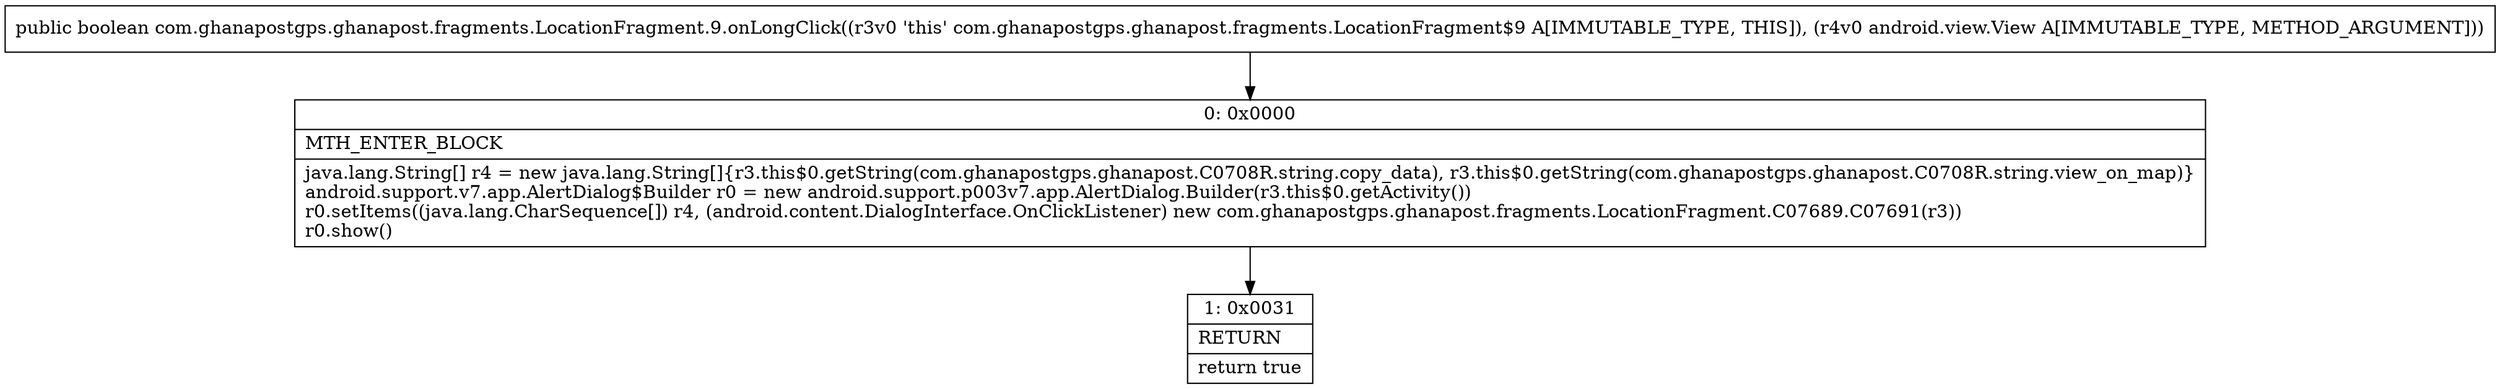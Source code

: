 digraph "CFG forcom.ghanapostgps.ghanapost.fragments.LocationFragment.9.onLongClick(Landroid\/view\/View;)Z" {
Node_0 [shape=record,label="{0\:\ 0x0000|MTH_ENTER_BLOCK\l|java.lang.String[] r4 = new java.lang.String[]\{r3.this$0.getString(com.ghanapostgps.ghanapost.C0708R.string.copy_data), r3.this$0.getString(com.ghanapostgps.ghanapost.C0708R.string.view_on_map)\}\landroid.support.v7.app.AlertDialog$Builder r0 = new android.support.p003v7.app.AlertDialog.Builder(r3.this$0.getActivity())\lr0.setItems((java.lang.CharSequence[]) r4, (android.content.DialogInterface.OnClickListener) new com.ghanapostgps.ghanapost.fragments.LocationFragment.C07689.C07691(r3))\lr0.show()\l}"];
Node_1 [shape=record,label="{1\:\ 0x0031|RETURN\l|return true\l}"];
MethodNode[shape=record,label="{public boolean com.ghanapostgps.ghanapost.fragments.LocationFragment.9.onLongClick((r3v0 'this' com.ghanapostgps.ghanapost.fragments.LocationFragment$9 A[IMMUTABLE_TYPE, THIS]), (r4v0 android.view.View A[IMMUTABLE_TYPE, METHOD_ARGUMENT])) }"];
MethodNode -> Node_0;
Node_0 -> Node_1;
}

